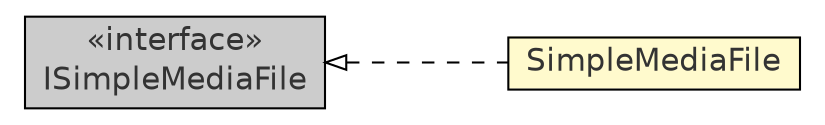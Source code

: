 #!/usr/local/bin/dot
#
# Class diagram 
# Generated by UmlGraph version 4.8 (http://www.spinellis.gr/sw/umlgraph)
#

digraph G {
	edge [fontname="Helvetica",fontsize=10,labelfontname="Helvetica",labelfontsize=10];
	node [fontname="Helvetica",fontsize=10,shape=plaintext];
	rankdir=LR;
	ranksep=1;
	// com.xuggle.xuggler.SimpleMediaFile
	c6212 [label=<<table border="0" cellborder="1" cellspacing="0" cellpadding="2" port="p" bgcolor="lemonChiffon" href="./SimpleMediaFile.html">
		<tr><td><table border="0" cellspacing="0" cellpadding="1">
			<tr><td> SimpleMediaFile </td></tr>
		</table></td></tr>
		</table>>, fontname="Helvetica", fontcolor="grey20", fontsize=15.0];
	// com.xuggle.xuggler.ISimpleMediaFile
	c6241 [label=<<table border="0" cellborder="1" cellspacing="0" cellpadding="2" port="p" bgcolor="grey80" href="./ISimpleMediaFile.html">
		<tr><td><table border="0" cellspacing="0" cellpadding="1">
			<tr><td> &laquo;interface&raquo; </td></tr>
			<tr><td> ISimpleMediaFile </td></tr>
		</table></td></tr>
		</table>>, fontname="Helvetica", fontcolor="grey20", fontsize=15.0];
	//com.xuggle.xuggler.SimpleMediaFile implements com.xuggle.xuggler.ISimpleMediaFile
	c6241:p -> c6212:p [dir=back,arrowtail=empty,style=dashed];
}

